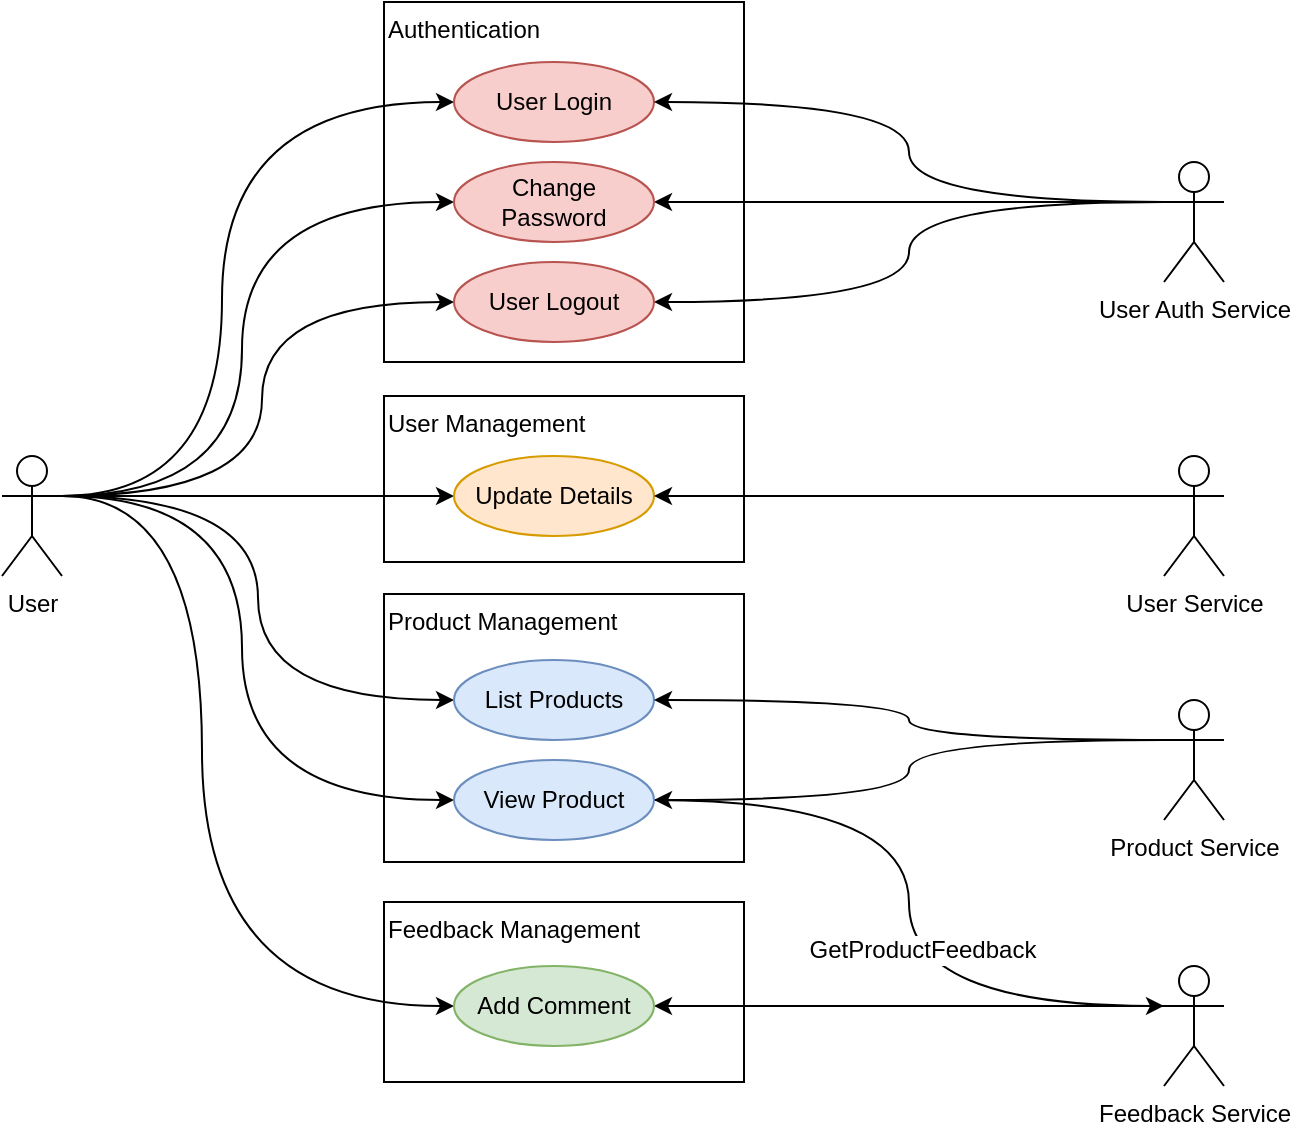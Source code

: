 <mxfile version="10.6.0" type="device"><diagram id="WLsnMteSZmt2ganHmUfo" name="Page-1"><mxGraphModel dx="1343" dy="776" grid="1" gridSize="10" guides="1" tooltips="1" connect="1" arrows="1" fold="1" page="1" pageScale="1" pageWidth="827" pageHeight="1169" math="0" shadow="0"><root><mxCell id="0"/><mxCell id="1" parent="0"/><mxCell id="gQcfvRRY8Clsaxn7FUUh-6" value="Feedback Management" style="rounded=0;whiteSpace=wrap;html=1;align=left;verticalAlign=top;" vertex="1" parent="1"><mxGeometry x="221" y="490" width="180" height="90" as="geometry"/></mxCell><mxCell id="gQcfvRRY8Clsaxn7FUUh-5" value="Product Management" style="rounded=0;whiteSpace=wrap;html=1;align=left;verticalAlign=top;" vertex="1" parent="1"><mxGeometry x="221" y="336" width="180" height="134" as="geometry"/></mxCell><mxCell id="gQcfvRRY8Clsaxn7FUUh-4" value="User Management" style="rounded=0;whiteSpace=wrap;html=1;align=left;verticalAlign=top;" vertex="1" parent="1"><mxGeometry x="221" y="237" width="180" height="83" as="geometry"/></mxCell><mxCell id="gQcfvRRY8Clsaxn7FUUh-3" value="Authentication&lt;div style=&quot;text-align: left&quot;&gt;&lt;/div&gt;" style="rounded=0;whiteSpace=wrap;html=1;align=left;verticalAlign=top;" vertex="1" parent="1"><mxGeometry x="221" y="40" width="180" height="180" as="geometry"/></mxCell><mxCell id="6ytrasUA67fpx23YNy59-6" style="edgeStyle=orthogonalEdgeStyle;orthogonalLoop=1;jettySize=auto;html=1;exitX=1;exitY=0.333;exitDx=0;exitDy=0;exitPerimeter=0;entryX=0;entryY=0.5;entryDx=0;entryDy=0;curved=1;" parent="1" source="6ytrasUA67fpx23YNy59-1" target="6ytrasUA67fpx23YNy59-5" edge="1"><mxGeometry relative="1" as="geometry"><Array as="points"><mxPoint x="140" y="287"/><mxPoint x="140" y="90"/></Array></mxGeometry></mxCell><mxCell id="6ytrasUA67fpx23YNy59-17" style="edgeStyle=orthogonalEdgeStyle;curved=1;orthogonalLoop=1;jettySize=auto;html=1;exitX=1;exitY=0.333;exitDx=0;exitDy=0;exitPerimeter=0;entryX=0;entryY=0.5;entryDx=0;entryDy=0;" parent="1" source="6ytrasUA67fpx23YNy59-1" target="6ytrasUA67fpx23YNy59-16" edge="1"><mxGeometry relative="1" as="geometry"/></mxCell><mxCell id="6ytrasUA67fpx23YNy59-22" style="edgeStyle=orthogonalEdgeStyle;curved=1;orthogonalLoop=1;jettySize=auto;html=1;exitX=1;exitY=0.333;exitDx=0;exitDy=0;exitPerimeter=0;entryX=0;entryY=0.5;entryDx=0;entryDy=0;" parent="1" source="6ytrasUA67fpx23YNy59-1" target="6ytrasUA67fpx23YNy59-20" edge="1"><mxGeometry relative="1" as="geometry"><Array as="points"><mxPoint x="150" y="287"/><mxPoint x="150" y="439"/></Array></mxGeometry></mxCell><mxCell id="6ytrasUA67fpx23YNy59-30" style="edgeStyle=orthogonalEdgeStyle;curved=1;orthogonalLoop=1;jettySize=auto;html=1;exitX=1;exitY=0.333;exitDx=0;exitDy=0;exitPerimeter=0;entryX=0;entryY=0.5;entryDx=0;entryDy=0;" parent="1" source="6ytrasUA67fpx23YNy59-1" target="6ytrasUA67fpx23YNy59-29" edge="1"><mxGeometry relative="1" as="geometry"><Array as="points"><mxPoint x="130" y="287"/><mxPoint x="130" y="542"/></Array></mxGeometry></mxCell><mxCell id="6ytrasUA67fpx23YNy59-33" style="edgeStyle=orthogonalEdgeStyle;curved=1;orthogonalLoop=1;jettySize=auto;html=1;exitX=1;exitY=0.333;exitDx=0;exitDy=0;exitPerimeter=0;entryX=0;entryY=0.5;entryDx=0;entryDy=0;" parent="1" source="6ytrasUA67fpx23YNy59-1" target="6ytrasUA67fpx23YNy59-32" edge="1"><mxGeometry relative="1" as="geometry"><Array as="points"><mxPoint x="150" y="287"/><mxPoint x="150" y="140"/></Array></mxGeometry></mxCell><mxCell id="6ytrasUA67fpx23YNy59-41" style="edgeStyle=orthogonalEdgeStyle;curved=1;orthogonalLoop=1;jettySize=auto;html=1;exitX=1;exitY=0.333;exitDx=0;exitDy=0;exitPerimeter=0;entryX=0;entryY=0.5;entryDx=0;entryDy=0;" parent="1" source="6ytrasUA67fpx23YNy59-1" target="6ytrasUA67fpx23YNy59-40" edge="1"><mxGeometry relative="1" as="geometry"><Array as="points"><mxPoint x="160" y="287"/><mxPoint x="160" y="190"/></Array></mxGeometry></mxCell><mxCell id="6ytrasUA67fpx23YNy59-43" style="edgeStyle=orthogonalEdgeStyle;curved=1;orthogonalLoop=1;jettySize=auto;html=1;exitX=1;exitY=0.333;exitDx=0;exitDy=0;exitPerimeter=0;entryX=0;entryY=0.5;entryDx=0;entryDy=0;" parent="1" source="6ytrasUA67fpx23YNy59-1" target="6ytrasUA67fpx23YNy59-35" edge="1"><mxGeometry relative="1" as="geometry"/></mxCell><mxCell id="6ytrasUA67fpx23YNy59-1" value="User&lt;br&gt;&lt;br&gt;" style="shape=umlActor;verticalLabelPosition=bottom;labelBackgroundColor=#ffffff;verticalAlign=top;html=1;outlineConnect=0;" parent="1" vertex="1"><mxGeometry x="30" y="267" width="30" height="60" as="geometry"/></mxCell><mxCell id="6ytrasUA67fpx23YNy59-5" value="User Login" style="ellipse;whiteSpace=wrap;html=1;fillColor=#f8cecc;strokeColor=#b85450;" parent="1" vertex="1"><mxGeometry x="256" y="70" width="100" height="40" as="geometry"/></mxCell><mxCell id="6ytrasUA67fpx23YNy59-15" style="edgeStyle=orthogonalEdgeStyle;curved=1;orthogonalLoop=1;jettySize=auto;html=1;exitX=0;exitY=0.333;exitDx=0;exitDy=0;exitPerimeter=0;entryX=1;entryY=0.5;entryDx=0;entryDy=0;" parent="1" source="6ytrasUA67fpx23YNy59-10" target="6ytrasUA67fpx23YNy59-5" edge="1"><mxGeometry relative="1" as="geometry"/></mxCell><mxCell id="6ytrasUA67fpx23YNy59-34" style="edgeStyle=orthogonalEdgeStyle;curved=1;orthogonalLoop=1;jettySize=auto;html=1;exitX=0;exitY=0.333;exitDx=0;exitDy=0;exitPerimeter=0;entryX=1;entryY=0.5;entryDx=0;entryDy=0;" parent="1" source="6ytrasUA67fpx23YNy59-10" target="6ytrasUA67fpx23YNy59-32" edge="1"><mxGeometry relative="1" as="geometry"/></mxCell><mxCell id="6ytrasUA67fpx23YNy59-42" style="edgeStyle=orthogonalEdgeStyle;curved=1;orthogonalLoop=1;jettySize=auto;html=1;exitX=0;exitY=0.333;exitDx=0;exitDy=0;exitPerimeter=0;entryX=1;entryY=0.5;entryDx=0;entryDy=0;" parent="1" source="6ytrasUA67fpx23YNy59-10" target="6ytrasUA67fpx23YNy59-40" edge="1"><mxGeometry relative="1" as="geometry"/></mxCell><mxCell id="6ytrasUA67fpx23YNy59-10" value="User Auth Service" style="shape=umlActor;verticalLabelPosition=bottom;labelBackgroundColor=#ffffff;verticalAlign=top;html=1;outlineConnect=0;" parent="1" vertex="1"><mxGeometry x="611" y="120" width="30" height="60" as="geometry"/></mxCell><mxCell id="6ytrasUA67fpx23YNy59-16" value="List Products" style="ellipse;whiteSpace=wrap;html=1;fillColor=#dae8fc;strokeColor=#6c8ebf;" parent="1" vertex="1"><mxGeometry x="256" y="369" width="100" height="40" as="geometry"/></mxCell><mxCell id="6ytrasUA67fpx23YNy59-19" style="edgeStyle=orthogonalEdgeStyle;curved=1;orthogonalLoop=1;jettySize=auto;html=1;exitX=0;exitY=0.333;exitDx=0;exitDy=0;exitPerimeter=0;entryX=1;entryY=0.5;entryDx=0;entryDy=0;" parent="1" source="6ytrasUA67fpx23YNy59-18" target="6ytrasUA67fpx23YNy59-16" edge="1"><mxGeometry relative="1" as="geometry"/></mxCell><mxCell id="6ytrasUA67fpx23YNy59-21" style="edgeStyle=orthogonalEdgeStyle;curved=1;orthogonalLoop=1;jettySize=auto;html=1;exitX=0;exitY=0.333;exitDx=0;exitDy=0;exitPerimeter=0;entryX=1;entryY=0.5;entryDx=0;entryDy=0;" parent="1" source="6ytrasUA67fpx23YNy59-18" target="6ytrasUA67fpx23YNy59-20" edge="1"><mxGeometry relative="1" as="geometry"/></mxCell><mxCell id="6ytrasUA67fpx23YNy59-18" value="Product Service" style="shape=umlActor;verticalLabelPosition=bottom;labelBackgroundColor=#ffffff;verticalAlign=top;html=1;outlineConnect=0;" parent="1" vertex="1"><mxGeometry x="611" y="389" width="30" height="60" as="geometry"/></mxCell><mxCell id="gQcfvRRY8Clsaxn7FUUh-1" style="edgeStyle=orthogonalEdgeStyle;orthogonalLoop=1;jettySize=auto;html=1;exitX=1;exitY=0.5;exitDx=0;exitDy=0;entryX=0;entryY=0.333;entryDx=0;entryDy=0;entryPerimeter=0;curved=1;" edge="1" parent="1" source="6ytrasUA67fpx23YNy59-20" target="6ytrasUA67fpx23YNy59-24"><mxGeometry relative="1" as="geometry"/></mxCell><mxCell id="gQcfvRRY8Clsaxn7FUUh-2" value="&lt;span&gt;GetProductFeedback&lt;/span&gt;" style="text;html=1;resizable=0;points=[];align=center;verticalAlign=middle;labelBackgroundColor=#ffffff;" vertex="1" connectable="0" parent="gQcfvRRY8Clsaxn7FUUh-1"><mxGeometry x="0.129" y="6" relative="1" as="geometry"><mxPoint as="offset"/></mxGeometry></mxCell><mxCell id="6ytrasUA67fpx23YNy59-20" value="View Product" style="ellipse;whiteSpace=wrap;html=1;fillColor=#dae8fc;strokeColor=#6c8ebf;" parent="1" vertex="1"><mxGeometry x="256" y="419" width="100" height="40" as="geometry"/></mxCell><mxCell id="6ytrasUA67fpx23YNy59-31" style="edgeStyle=orthogonalEdgeStyle;curved=1;orthogonalLoop=1;jettySize=auto;html=1;exitX=0;exitY=0.333;exitDx=0;exitDy=0;exitPerimeter=0;entryX=1;entryY=0.5;entryDx=0;entryDy=0;" parent="1" source="6ytrasUA67fpx23YNy59-24" target="6ytrasUA67fpx23YNy59-29" edge="1"><mxGeometry relative="1" as="geometry"/></mxCell><mxCell id="6ytrasUA67fpx23YNy59-24" value="Feedback Service" style="shape=umlActor;verticalLabelPosition=bottom;labelBackgroundColor=#ffffff;verticalAlign=top;html=1;outlineConnect=0;" parent="1" vertex="1"><mxGeometry x="611" y="522" width="30" height="60" as="geometry"/></mxCell><mxCell id="6ytrasUA67fpx23YNy59-29" value="Add Comment" style="ellipse;whiteSpace=wrap;html=1;fillColor=#d5e8d4;strokeColor=#82b366;" parent="1" vertex="1"><mxGeometry x="256" y="522" width="100" height="40" as="geometry"/></mxCell><mxCell id="6ytrasUA67fpx23YNy59-32" value="Change Password" style="ellipse;whiteSpace=wrap;html=1;fillColor=#f8cecc;strokeColor=#b85450;" parent="1" vertex="1"><mxGeometry x="256" y="120" width="100" height="40" as="geometry"/></mxCell><mxCell id="6ytrasUA67fpx23YNy59-35" value="Update Details" style="ellipse;whiteSpace=wrap;html=1;fillColor=#ffe6cc;strokeColor=#d79b00;" parent="1" vertex="1"><mxGeometry x="256" y="267" width="100" height="40" as="geometry"/></mxCell><mxCell id="6ytrasUA67fpx23YNy59-39" style="edgeStyle=orthogonalEdgeStyle;curved=1;orthogonalLoop=1;jettySize=auto;html=1;exitX=0;exitY=0.333;exitDx=0;exitDy=0;exitPerimeter=0;entryX=1;entryY=0.5;entryDx=0;entryDy=0;" parent="1" source="6ytrasUA67fpx23YNy59-38" target="6ytrasUA67fpx23YNy59-35" edge="1"><mxGeometry relative="1" as="geometry"/></mxCell><mxCell id="6ytrasUA67fpx23YNy59-38" value="User Service" style="shape=umlActor;verticalLabelPosition=bottom;labelBackgroundColor=#ffffff;verticalAlign=top;html=1;outlineConnect=0;" parent="1" vertex="1"><mxGeometry x="611" y="267" width="30" height="60" as="geometry"/></mxCell><mxCell id="6ytrasUA67fpx23YNy59-40" value="User Logout" style="ellipse;whiteSpace=wrap;html=1;fillColor=#f8cecc;strokeColor=#b85450;" parent="1" vertex="1"><mxGeometry x="256" y="170" width="100" height="40" as="geometry"/></mxCell></root></mxGraphModel></diagram></mxfile>